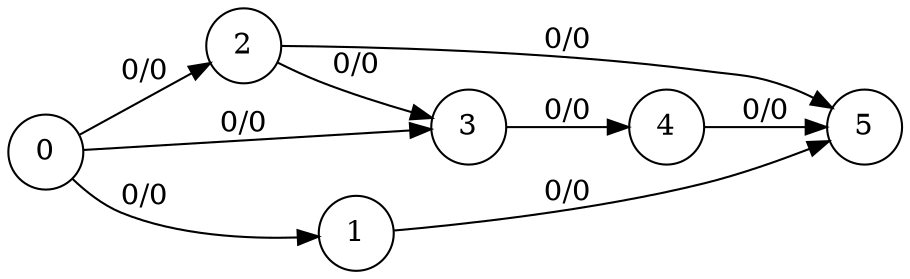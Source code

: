 digraph finite_state_machine {
	rankdir=LR;
	node [shape = circle];
	4 -> 5 [ label = "0/0" ];
	2 -> 3 [ label = "0/0" ];
	2 -> 5 [ label = "0/0" ];
	3 -> 4 [ label = "0/0" ];
	1 -> 5 [ label = "0/0" ];
	0 -> 3 [ label = "0/0" ];
	0 -> 2 [ label = "0/0" ];
	0 -> 1 [ label = "0/0" ];
}

